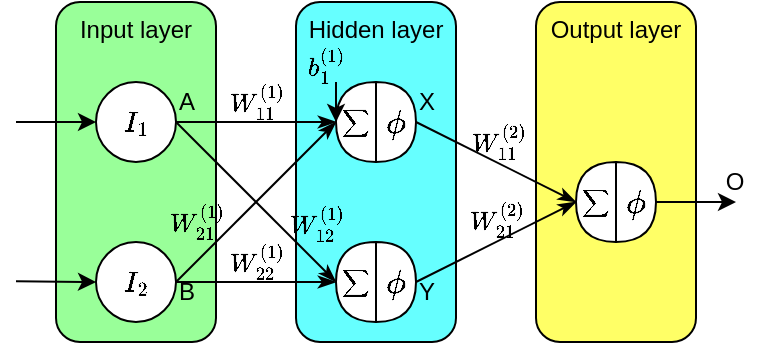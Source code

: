 <mxfile version="20.2.3" type="device"><diagram id="Pt_pvqM-qhTAi8-G-mma" name="第1頁"><mxGraphModel dx="526" dy="446" grid="1" gridSize="10" guides="1" tooltips="1" connect="1" arrows="1" fold="1" page="1" pageScale="1" pageWidth="1169" pageHeight="827" background="none" math="1" shadow="0"><root><mxCell id="0"/><mxCell id="1" parent="0"/><mxCell id="wnXzalnt_EecCsSE2fWc-28" value="Output layer" style="rounded=1;whiteSpace=wrap;html=1;labelBackgroundColor=none;fillColor=#FFFF66;verticalAlign=top;" parent="1" vertex="1"><mxGeometry x="420" y="120" width="80" height="170" as="geometry"/></mxCell><mxCell id="wnXzalnt_EecCsSE2fWc-27" value="Hidden layer" style="rounded=1;whiteSpace=wrap;html=1;labelBackgroundColor=none;fillColor=#66FFFF;verticalAlign=top;" parent="1" vertex="1"><mxGeometry x="300" y="120" width="80" height="170" as="geometry"/></mxCell><mxCell id="wnXzalnt_EecCsSE2fWc-26" value="Input layer" style="rounded=1;whiteSpace=wrap;html=1;labelBackgroundColor=none;fillColor=#99FF99;verticalAlign=top;" parent="1" vertex="1"><mxGeometry x="180" y="120" width="80" height="170" as="geometry"/></mxCell><mxCell id="wnXzalnt_EecCsSE2fWc-8" value="" style="rounded=0;orthogonalLoop=1;jettySize=auto;html=1;endArrow=classicThin;endFill=1;entryX=1;entryY=0.5;entryDx=0;entryDy=0;entryPerimeter=0;" parent="1" source="wnXzalnt_EecCsSE2fWc-1" target="wnXzalnt_EecCsSE2fWc-39" edge="1"><mxGeometry relative="1" as="geometry"/></mxCell><mxCell id="wnXzalnt_EecCsSE2fWc-15" value="$$W_{11}^{(1)}$$" style="edgeLabel;html=1;align=center;verticalAlign=middle;resizable=0;points=[];labelBackgroundColor=none;" parent="wnXzalnt_EecCsSE2fWc-8" vertex="1" connectable="0"><mxGeometry x="-0.265" y="-1" relative="1" as="geometry"><mxPoint x="10" y="-12" as="offset"/></mxGeometry></mxCell><mxCell id="5_gZ7eZ2yQQxdj_matdF-3" value="$$b_{1}^{(1)}$$" style="edgeLabel;html=1;align=center;verticalAlign=middle;resizable=0;points=[];labelBackgroundColor=none;" vertex="1" connectable="0" parent="wnXzalnt_EecCsSE2fWc-8"><mxGeometry x="-0.265" y="-1" relative="1" as="geometry"><mxPoint x="45" y="-30" as="offset"/></mxGeometry></mxCell><mxCell id="wnXzalnt_EecCsSE2fWc-9" style="orthogonalLoop=1;jettySize=auto;html=1;exitX=1;exitY=0.5;exitDx=0;exitDy=0;endArrow=classicThin;endFill=1;" parent="1" source="wnXzalnt_EecCsSE2fWc-1" edge="1"><mxGeometry relative="1" as="geometry"><mxPoint x="320" y="260" as="targetPoint"/></mxGeometry></mxCell><mxCell id="wnXzalnt_EecCsSE2fWc-17" value="&lt;span style=&quot;&quot;&gt;$$W_{12}^{(1)}$$&lt;/span&gt;" style="edgeLabel;html=1;align=center;verticalAlign=middle;resizable=0;points=[];labelBackgroundColor=none;" parent="wnXzalnt_EecCsSE2fWc-9" vertex="1" connectable="0"><mxGeometry x="0.322" relative="1" as="geometry"><mxPoint x="17" y="-3" as="offset"/></mxGeometry></mxCell><mxCell id="wnXzalnt_EecCsSE2fWc-1" value="$$I_1$$" style="ellipse;whiteSpace=wrap;html=1;aspect=fixed;" parent="1" vertex="1"><mxGeometry x="200" y="160" width="40" height="40" as="geometry"/></mxCell><mxCell id="wnXzalnt_EecCsSE2fWc-7" value="" style="rounded=0;orthogonalLoop=1;jettySize=auto;html=1;endArrow=classicThin;endFill=1;entryX=1;entryY=0.5;entryDx=0;entryDy=0;entryPerimeter=0;" parent="1" source="wnXzalnt_EecCsSE2fWc-2" target="wnXzalnt_EecCsSE2fWc-33" edge="1"><mxGeometry relative="1" as="geometry"/></mxCell><mxCell id="wnXzalnt_EecCsSE2fWc-18" value="&lt;span style=&quot;&quot;&gt;$$W_{22}^{(1)}$$&lt;/span&gt;" style="edgeLabel;html=1;align=center;verticalAlign=middle;resizable=0;points=[];labelBackgroundColor=none;" parent="wnXzalnt_EecCsSE2fWc-7" vertex="1" connectable="0"><mxGeometry x="-0.115" relative="1" as="geometry"><mxPoint x="4" y="-11" as="offset"/></mxGeometry></mxCell><mxCell id="wnXzalnt_EecCsSE2fWc-10" style="orthogonalLoop=1;jettySize=auto;html=1;exitX=1;exitY=0.5;exitDx=0;exitDy=0;entryX=1;entryY=0.5;entryDx=0;entryDy=0;endArrow=classicThin;endFill=1;entryPerimeter=0;" parent="1" source="wnXzalnt_EecCsSE2fWc-2" target="wnXzalnt_EecCsSE2fWc-39" edge="1"><mxGeometry relative="1" as="geometry"/></mxCell><mxCell id="wnXzalnt_EecCsSE2fWc-16" value="&lt;span style=&quot;&quot;&gt;$$W_{21}^{(1)}$$&lt;/span&gt;" style="edgeLabel;html=1;align=center;verticalAlign=middle;resizable=0;points=[];labelBackgroundColor=none;" parent="wnXzalnt_EecCsSE2fWc-10" vertex="1" connectable="0"><mxGeometry x="-0.232" relative="1" as="geometry"><mxPoint x="-21" as="offset"/></mxGeometry></mxCell><mxCell id="wnXzalnt_EecCsSE2fWc-2" value="$$I_2$$" style="ellipse;whiteSpace=wrap;html=1;aspect=fixed;" parent="1" vertex="1"><mxGeometry x="200" y="240" width="40" height="40" as="geometry"/></mxCell><mxCell id="wnXzalnt_EecCsSE2fWc-3" value="" style="endArrow=classic;html=1;rounded=0;entryX=0;entryY=0.5;entryDx=0;entryDy=0;" parent="1" target="wnXzalnt_EecCsSE2fWc-1" edge="1"><mxGeometry width="50" height="50" relative="1" as="geometry"><mxPoint x="160" y="180" as="sourcePoint"/><mxPoint x="170" y="130" as="targetPoint"/></mxGeometry></mxCell><mxCell id="wnXzalnt_EecCsSE2fWc-4" value="" style="endArrow=classic;html=1;rounded=0;entryX=0;entryY=0.5;entryDx=0;entryDy=0;" parent="1" target="wnXzalnt_EecCsSE2fWc-2" edge="1"><mxGeometry width="50" height="50" relative="1" as="geometry"><mxPoint x="160" y="259.66" as="sourcePoint"/><mxPoint x="200" y="260" as="targetPoint"/></mxGeometry></mxCell><mxCell id="wnXzalnt_EecCsSE2fWc-12" style="edgeStyle=none;orthogonalLoop=1;jettySize=auto;html=1;entryX=1;entryY=0.5;entryDx=0;entryDy=0;endArrow=classicThin;endFill=1;exitX=1;exitY=0.5;exitDx=0;exitDy=0;exitPerimeter=0;entryPerimeter=0;" parent="1" source="wnXzalnt_EecCsSE2fWc-38" target="wnXzalnt_EecCsSE2fWc-45" edge="1"><mxGeometry relative="1" as="geometry"/></mxCell><mxCell id="wnXzalnt_EecCsSE2fWc-22" value="&lt;span style=&quot;&quot;&gt;$$W_{11}^{(2)}$$&lt;/span&gt;" style="edgeLabel;html=1;align=center;verticalAlign=middle;resizable=0;points=[];labelBackgroundColor=none;" parent="wnXzalnt_EecCsSE2fWc-12" vertex="1" connectable="0"><mxGeometry x="0.204" y="-2" relative="1" as="geometry"><mxPoint x="-7" y="-17" as="offset"/></mxGeometry></mxCell><mxCell id="wnXzalnt_EecCsSE2fWc-13" style="edgeStyle=none;orthogonalLoop=1;jettySize=auto;html=1;exitX=1;exitY=0.5;exitDx=0;exitDy=0;endArrow=classicThin;endFill=1;exitPerimeter=0;entryX=1;entryY=0.5;entryDx=0;entryDy=0;entryPerimeter=0;" parent="1" source="wnXzalnt_EecCsSE2fWc-32" target="wnXzalnt_EecCsSE2fWc-45" edge="1"><mxGeometry relative="1" as="geometry"><mxPoint x="440" y="220.0" as="targetPoint"/></mxGeometry></mxCell><mxCell id="wnXzalnt_EecCsSE2fWc-23" value="&lt;span style=&quot;&quot;&gt;$$W_{21}^{(2)}$$&lt;/span&gt;" style="edgeLabel;html=1;align=center;verticalAlign=middle;resizable=0;points=[];labelBackgroundColor=none;" parent="wnXzalnt_EecCsSE2fWc-13" vertex="1" connectable="0"><mxGeometry x="-0.168" y="-1" relative="1" as="geometry"><mxPoint x="6" y="-17" as="offset"/></mxGeometry></mxCell><mxCell id="wnXzalnt_EecCsSE2fWc-24" value="" style="endArrow=classic;html=1;exitX=1;exitY=0.5;exitDx=0;exitDy=0;exitPerimeter=0;" parent="1" source="wnXzalnt_EecCsSE2fWc-44" edge="1"><mxGeometry width="50" height="50" relative="1" as="geometry"><mxPoint x="480" y="230" as="sourcePoint"/><mxPoint x="520" y="220" as="targetPoint"/></mxGeometry></mxCell><mxCell id="wnXzalnt_EecCsSE2fWc-34" value="" style="group" parent="1" vertex="1" connectable="0"><mxGeometry x="320" y="240" width="40" height="40" as="geometry"/></mxCell><mxCell id="wnXzalnt_EecCsSE2fWc-32" value="$$\phi$$" style="shape=or;whiteSpace=wrap;html=1;labelBackgroundColor=none;fillColor=#FFFFFF;fontSize=14;" parent="wnXzalnt_EecCsSE2fWc-34" vertex="1"><mxGeometry x="20" width="20" height="40" as="geometry"/></mxCell><mxCell id="wnXzalnt_EecCsSE2fWc-33" value="$$\sum$$" style="shape=or;whiteSpace=wrap;html=1;labelBackgroundColor=none;fillColor=#FFFFFF;direction=west;fontSize=8;" parent="wnXzalnt_EecCsSE2fWc-34" vertex="1"><mxGeometry width="20" height="40" as="geometry"/></mxCell><mxCell id="wnXzalnt_EecCsSE2fWc-37" value="" style="group" parent="1" vertex="1" connectable="0"><mxGeometry x="320" y="160" width="40" height="40" as="geometry"/></mxCell><mxCell id="wnXzalnt_EecCsSE2fWc-38" value="$$\phi$$" style="shape=or;whiteSpace=wrap;html=1;labelBackgroundColor=none;fillColor=#FFFFFF;fontSize=14;" parent="wnXzalnt_EecCsSE2fWc-37" vertex="1"><mxGeometry x="20" width="20" height="40" as="geometry"/></mxCell><mxCell id="wnXzalnt_EecCsSE2fWc-39" value="$$\sum$$" style="shape=or;whiteSpace=wrap;html=1;labelBackgroundColor=none;fillColor=#FFFFFF;direction=west;fontSize=8;" parent="wnXzalnt_EecCsSE2fWc-37" vertex="1"><mxGeometry width="20" height="40" as="geometry"/></mxCell><mxCell id="wnXzalnt_EecCsSE2fWc-43" value="" style="group" parent="1" vertex="1" connectable="0"><mxGeometry x="440" y="200" width="40" height="40" as="geometry"/></mxCell><mxCell id="wnXzalnt_EecCsSE2fWc-44" value="$$\phi$$" style="shape=or;whiteSpace=wrap;html=1;labelBackgroundColor=none;fillColor=#FFFFFF;fontSize=14;" parent="wnXzalnt_EecCsSE2fWc-43" vertex="1"><mxGeometry x="20" width="20" height="40" as="geometry"/></mxCell><mxCell id="wnXzalnt_EecCsSE2fWc-45" value="$$\sum$$" style="shape=or;whiteSpace=wrap;html=1;labelBackgroundColor=none;fillColor=#FFFFFF;direction=west;fontSize=8;" parent="wnXzalnt_EecCsSE2fWc-43" vertex="1"><mxGeometry width="20" height="40" as="geometry"/></mxCell><mxCell id="rjvrbn7PuQa1xvbdrb1n-1" value="A" style="text;html=1;align=center;verticalAlign=middle;resizable=0;points=[];autosize=1;strokeColor=none;fillColor=none;" parent="1" vertex="1"><mxGeometry x="230" y="155" width="30" height="30" as="geometry"/></mxCell><mxCell id="rjvrbn7PuQa1xvbdrb1n-3" value="B" style="text;html=1;align=center;verticalAlign=middle;resizable=0;points=[];autosize=1;strokeColor=none;fillColor=none;" parent="1" vertex="1"><mxGeometry x="230" y="250" width="30" height="30" as="geometry"/></mxCell><mxCell id="PygHvLZkAj8mTwYtGhee-1" value="X" style="text;html=1;align=center;verticalAlign=middle;resizable=0;points=[];autosize=1;strokeColor=none;fillColor=none;" parent="1" vertex="1"><mxGeometry x="350" y="155" width="30" height="30" as="geometry"/></mxCell><mxCell id="PygHvLZkAj8mTwYtGhee-2" value="Y" style="text;html=1;align=center;verticalAlign=middle;resizable=0;points=[];autosize=1;strokeColor=none;fillColor=none;" parent="1" vertex="1"><mxGeometry x="350" y="250" width="30" height="30" as="geometry"/></mxCell><mxCell id="PygHvLZkAj8mTwYtGhee-3" value="O" style="text;html=1;align=center;verticalAlign=middle;resizable=0;points=[];autosize=1;strokeColor=none;fillColor=none;" parent="1" vertex="1"><mxGeometry x="504" y="195" width="30" height="30" as="geometry"/></mxCell><mxCell id="5_gZ7eZ2yQQxdj_matdF-2" value="" style="endArrow=classic;html=1;rounded=0;entryX=1;entryY=0.5;entryDx=0;entryDy=0;entryPerimeter=0;" edge="1" parent="1" target="wnXzalnt_EecCsSE2fWc-39"><mxGeometry width="50" height="50" relative="1" as="geometry"><mxPoint x="320" y="160" as="sourcePoint"/><mxPoint x="410" y="240" as="targetPoint"/></mxGeometry></mxCell></root></mxGraphModel></diagram></mxfile>